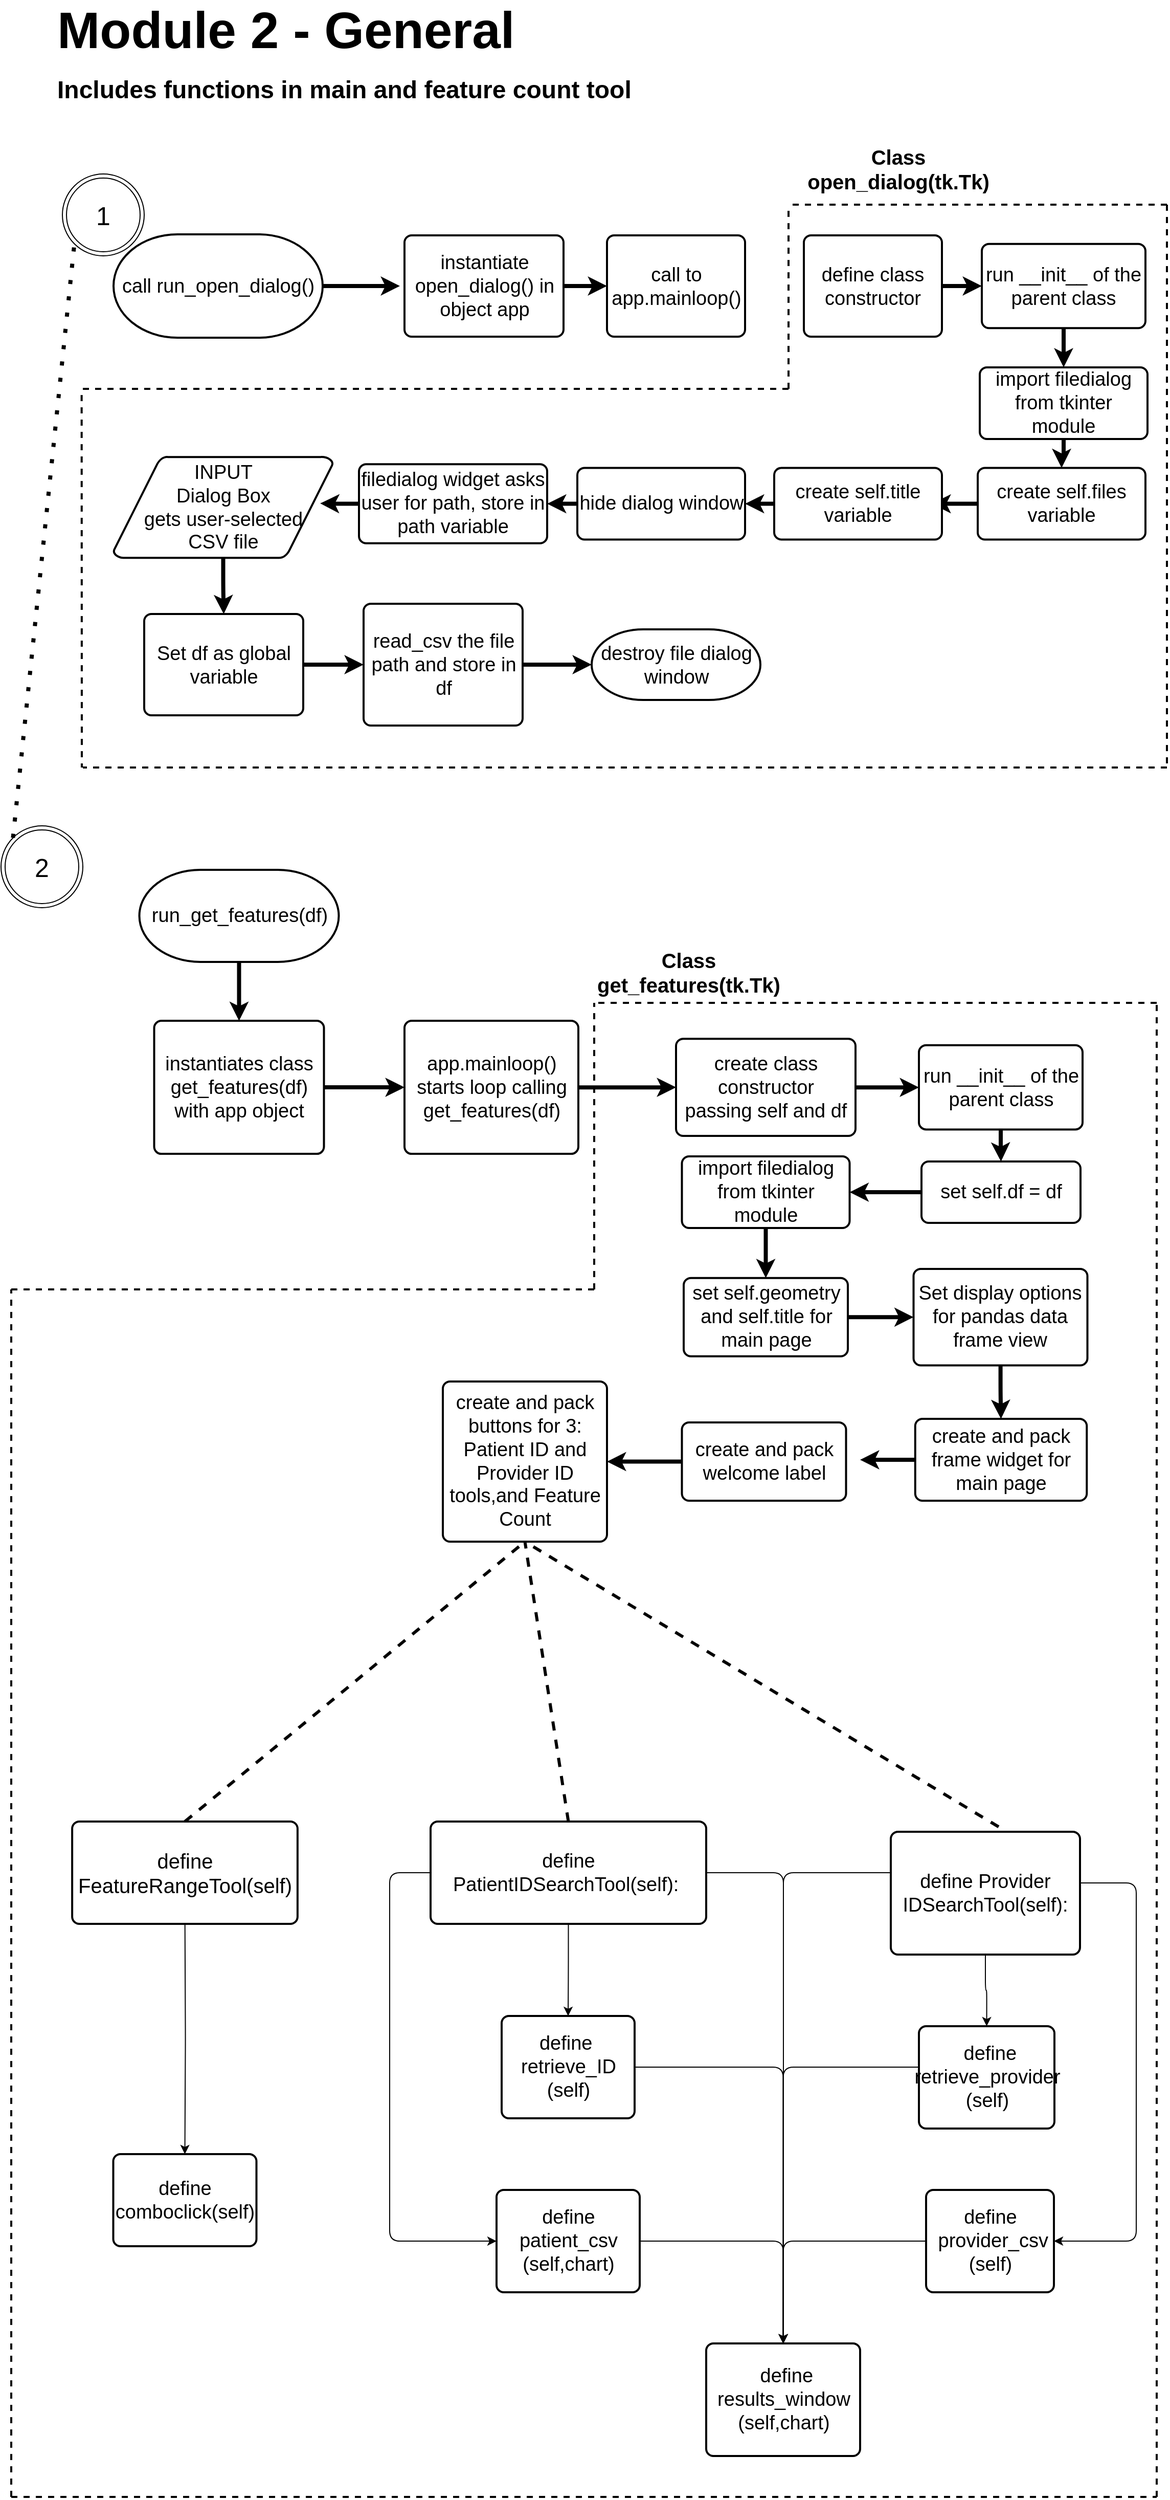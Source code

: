 <mxfile version="13.7.7" type="github">
  <diagram id="6a731a19-8d31-9384-78a2-239565b7b9f0" name="Page-1">
    <mxGraphModel dx="2492" dy="920" grid="1" gridSize="10" guides="1" tooltips="1" connect="1" arrows="1" fold="1" page="1" pageScale="1" pageWidth="1169" pageHeight="827" math="0" shadow="0">
      <root>
        <mxCell id="0" />
        <mxCell id="1" parent="0" />
        <mxCell id="oBGM9gTl_-Td0VagPwam-129" style="edgeStyle=orthogonalEdgeStyle;orthogonalLoop=1;jettySize=auto;html=1;entryX=0;entryY=0.5;entryDx=0;entryDy=0;strokeWidth=4;" edge="1" parent="1" source="2">
          <mxGeometry relative="1" as="geometry">
            <mxPoint x="410" y="299.5" as="targetPoint" />
          </mxGeometry>
        </mxCell>
        <mxCell id="2" value="call run_open_dialog()" style="shape=mxgraph.flowchart.terminator;strokeWidth=2;gradientDirection=north;fontStyle=0;html=1;fontSize=19;rounded=1;" parent="1" vertex="1">
          <mxGeometry x="130" y="249" width="204.5" height="101" as="geometry" />
        </mxCell>
        <mxCell id="oBGM9gTl_-Td0VagPwam-270" style="edgeStyle=orthogonalEdgeStyle;curved=0;rounded=1;sketch=0;orthogonalLoop=1;jettySize=auto;html=1;strokeWidth=4;fontSize=20;" edge="1" parent="1" source="5" target="oBGM9gTl_-Td0VagPwam-269">
          <mxGeometry relative="1" as="geometry" />
        </mxCell>
        <mxCell id="5" value="&lt;div style=&quot;font-size: 19px&quot;&gt;INPUT&lt;br style=&quot;font-size: 19px&quot;&gt;&lt;/div&gt;&lt;div style=&quot;font-size: 19px&quot;&gt;Dialog Box &lt;br&gt;&lt;/div&gt;&lt;div style=&quot;font-size: 19px&quot;&gt;gets user-selected &lt;br&gt;&lt;/div&gt;&lt;div style=&quot;font-size: 19px&quot;&gt;CSV file &lt;/div&gt;" style="shape=mxgraph.flowchart.data;strokeWidth=2;gradientDirection=north;fontStyle=0;html=1;fontSize=19;rounded=1;" parent="1" vertex="1">
          <mxGeometry x="130" y="466.37" width="214.5" height="99" as="geometry" />
        </mxCell>
        <mxCell id="oBGM9gTl_-Td0VagPwam-63" value="destroy file dialog window" style="strokeWidth=2;html=1;shape=mxgraph.flowchart.terminator;whiteSpace=wrap;fontSize=19;rounded=1;" vertex="1" parent="1">
          <mxGeometry x="597.5" y="635" width="165" height="69" as="geometry" />
        </mxCell>
        <mxCell id="oBGM9gTl_-Td0VagPwam-188" style="edgeStyle=orthogonalEdgeStyle;curved=0;rounded=1;sketch=0;orthogonalLoop=1;jettySize=auto;html=1;strokeWidth=4;" edge="1" parent="1" source="oBGM9gTl_-Td0VagPwam-66" target="oBGM9gTl_-Td0VagPwam-67">
          <mxGeometry relative="1" as="geometry" />
        </mxCell>
        <mxCell id="oBGM9gTl_-Td0VagPwam-66" value="run_get_features(df) " style="shape=mxgraph.flowchart.terminator;strokeWidth=2;gradientDirection=north;fontStyle=0;html=1;fontSize=19;rounded=1;" vertex="1" parent="1">
          <mxGeometry x="155.25" y="870" width="195" height="90" as="geometry" />
        </mxCell>
        <mxCell id="oBGM9gTl_-Td0VagPwam-143" style="edgeStyle=orthogonalEdgeStyle;orthogonalLoop=1;jettySize=auto;html=1;strokeWidth=4;" edge="1" parent="1" source="oBGM9gTl_-Td0VagPwam-67" target="oBGM9gTl_-Td0VagPwam-73">
          <mxGeometry relative="1" as="geometry" />
        </mxCell>
        <mxCell id="oBGM9gTl_-Td0VagPwam-67" value="instantiates class get_features(df) with app object " style="whiteSpace=wrap;html=1;absoluteArcSize=1;arcSize=14;strokeWidth=2;fontSize=19;rounded=1;" vertex="1" parent="1">
          <mxGeometry x="169.75" y="1017.56" width="166" height="130" as="geometry" />
        </mxCell>
        <mxCell id="oBGM9gTl_-Td0VagPwam-69" value="1" style="ellipse;shape=doubleEllipse;whiteSpace=wrap;html=1;aspect=fixed;fontSize=25;rounded=1;" vertex="1" parent="1">
          <mxGeometry x="80" y="190" width="80" height="80" as="geometry" />
        </mxCell>
        <mxCell id="oBGM9gTl_-Td0VagPwam-71" value="2" style="ellipse;shape=doubleEllipse;whiteSpace=wrap;html=1;aspect=fixed;fontSize=25;rounded=1;" vertex="1" parent="1">
          <mxGeometry x="20" y="827" width="80" height="80" as="geometry" />
        </mxCell>
        <mxCell id="oBGM9gTl_-Td0VagPwam-91" value="" style="edgeStyle=orthogonalEdgeStyle;orthogonalLoop=1;jettySize=auto;html=1;strokeWidth=4;" edge="1" parent="1" source="oBGM9gTl_-Td0VagPwam-73" target="oBGM9gTl_-Td0VagPwam-74">
          <mxGeometry relative="1" as="geometry" />
        </mxCell>
        <mxCell id="oBGM9gTl_-Td0VagPwam-73" value="&lt;div style=&quot;font-size: 19px;&quot;&gt;app.mainloop() starts loop calling &lt;br style=&quot;font-size: 19px;&quot;&gt;&lt;/div&gt;&lt;div style=&quot;font-size: 19px;&quot;&gt;get_features(df) &lt;br style=&quot;font-size: 19px;&quot;&gt;&lt;/div&gt;" style="whiteSpace=wrap;html=1;absoluteArcSize=1;arcSize=14;strokeWidth=2;fontSize=19;rounded=1;" vertex="1" parent="1">
          <mxGeometry x="414.5" y="1017.56" width="170" height="130" as="geometry" />
        </mxCell>
        <mxCell id="oBGM9gTl_-Td0VagPwam-217" style="edgeStyle=orthogonalEdgeStyle;curved=0;rounded=1;sketch=0;orthogonalLoop=1;jettySize=auto;html=1;strokeWidth=4;fontSize=20;" edge="1" parent="1" source="oBGM9gTl_-Td0VagPwam-74" target="oBGM9gTl_-Td0VagPwam-76">
          <mxGeometry relative="1" as="geometry" />
        </mxCell>
        <mxCell id="oBGM9gTl_-Td0VagPwam-74" value="&lt;div style=&quot;font-size: 19px&quot;&gt;create class constructor&lt;br style=&quot;font-size: 19px&quot;&gt;&lt;/div&gt;passing self and df" style="whiteSpace=wrap;html=1;absoluteArcSize=1;arcSize=14;strokeWidth=2;fontSize=19;rounded=1;" vertex="1" parent="1">
          <mxGeometry x="680" y="1035.13" width="175.5" height="94.87" as="geometry" />
        </mxCell>
        <mxCell id="oBGM9gTl_-Td0VagPwam-218" style="edgeStyle=orthogonalEdgeStyle;curved=0;rounded=1;sketch=0;orthogonalLoop=1;jettySize=auto;html=1;entryX=0.5;entryY=0;entryDx=0;entryDy=0;strokeWidth=4;fontSize=20;" edge="1" parent="1" source="oBGM9gTl_-Td0VagPwam-76" target="oBGM9gTl_-Td0VagPwam-214">
          <mxGeometry relative="1" as="geometry" />
        </mxCell>
        <mxCell id="oBGM9gTl_-Td0VagPwam-76" value="run __init__ of the parent class " style="whiteSpace=wrap;html=1;absoluteArcSize=1;arcSize=14;strokeWidth=2;fontSize=19;rounded=1;" vertex="1" parent="1">
          <mxGeometry x="917.5" y="1041.43" width="160" height="82.26" as="geometry" />
        </mxCell>
        <mxCell id="oBGM9gTl_-Td0VagPwam-235" style="edgeStyle=orthogonalEdgeStyle;curved=0;rounded=1;sketch=0;orthogonalLoop=1;jettySize=auto;html=1;entryX=0.5;entryY=0;entryDx=0;entryDy=0;strokeWidth=4;fontSize=20;" edge="1" parent="1" source="oBGM9gTl_-Td0VagPwam-78" target="oBGM9gTl_-Td0VagPwam-222">
          <mxGeometry relative="1" as="geometry" />
        </mxCell>
        <mxCell id="oBGM9gTl_-Td0VagPwam-78" value="Set display options for pandas data frame view" style="whiteSpace=wrap;html=1;absoluteArcSize=1;arcSize=14;strokeWidth=2;fontSize=19;rounded=1;" vertex="1" parent="1">
          <mxGeometry x="912.25" y="1260" width="170" height="94.25" as="geometry" />
        </mxCell>
        <mxCell id="oBGM9gTl_-Td0VagPwam-152" style="edgeStyle=orthogonalEdgeStyle;orthogonalLoop=1;jettySize=auto;html=1;entryX=1;entryY=0.5;entryDx=0;entryDy=0;" edge="1" parent="1" source="oBGM9gTl_-Td0VagPwam-89" target="oBGM9gTl_-Td0VagPwam-148">
          <mxGeometry relative="1" as="geometry">
            <Array as="points">
              <mxPoint x="1130" y="1860" />
              <mxPoint x="1130" y="2210" />
            </Array>
          </mxGeometry>
        </mxCell>
        <mxCell id="oBGM9gTl_-Td0VagPwam-158" style="edgeStyle=orthogonalEdgeStyle;orthogonalLoop=1;jettySize=auto;html=1;fontSize=24;" edge="1" parent="1" source="oBGM9gTl_-Td0VagPwam-89" target="oBGM9gTl_-Td0VagPwam-145">
          <mxGeometry relative="1" as="geometry">
            <Array as="points">
              <mxPoint x="785" y="1850" />
            </Array>
          </mxGeometry>
        </mxCell>
        <mxCell id="oBGM9gTl_-Td0VagPwam-166" style="edgeStyle=orthogonalEdgeStyle;orthogonalLoop=1;jettySize=auto;html=1;entryX=0.5;entryY=0;entryDx=0;entryDy=0;fontSize=24;" edge="1" parent="1" source="oBGM9gTl_-Td0VagPwam-89" target="oBGM9gTl_-Td0VagPwam-144">
          <mxGeometry relative="1" as="geometry" />
        </mxCell>
        <mxCell id="oBGM9gTl_-Td0VagPwam-89" value="define Provider IDSearchTool(self):" style="whiteSpace=wrap;html=1;absoluteArcSize=1;arcSize=14;strokeWidth=2;fontFamily=Helvetica;fontSize=19;rounded=1;" vertex="1" parent="1">
          <mxGeometry x="890" y="1810" width="185" height="120" as="geometry" />
        </mxCell>
        <mxCell id="oBGM9gTl_-Td0VagPwam-157" style="edgeStyle=orthogonalEdgeStyle;orthogonalLoop=1;jettySize=auto;html=1;fontSize=24;" edge="1" parent="1" source="oBGM9gTl_-Td0VagPwam-98" target="oBGM9gTl_-Td0VagPwam-145">
          <mxGeometry relative="1" as="geometry">
            <mxPoint x="790" y="1750" as="targetPoint" />
            <Array as="points">
              <mxPoint x="785" y="1850" />
            </Array>
          </mxGeometry>
        </mxCell>
        <mxCell id="oBGM9gTl_-Td0VagPwam-163" style="edgeStyle=orthogonalEdgeStyle;orthogonalLoop=1;jettySize=auto;html=1;entryX=0;entryY=0.5;entryDx=0;entryDy=0;fontSize=24;" edge="1" parent="1" source="oBGM9gTl_-Td0VagPwam-98" target="oBGM9gTl_-Td0VagPwam-147">
          <mxGeometry relative="1" as="geometry">
            <Array as="points">
              <mxPoint x="400" y="1850" />
              <mxPoint x="400" y="2210" />
            </Array>
          </mxGeometry>
        </mxCell>
        <mxCell id="oBGM9gTl_-Td0VagPwam-167" style="edgeStyle=orthogonalEdgeStyle;orthogonalLoop=1;jettySize=auto;html=1;entryX=0.5;entryY=0;entryDx=0;entryDy=0;fontSize=24;" edge="1" parent="1" source="oBGM9gTl_-Td0VagPwam-98" target="oBGM9gTl_-Td0VagPwam-142">
          <mxGeometry relative="1" as="geometry" />
        </mxCell>
        <mxCell id="oBGM9gTl_-Td0VagPwam-98" value="define PatientIDSearchTool(self):&amp;nbsp; " style="whiteSpace=wrap;html=1;absoluteArcSize=1;arcSize=14;strokeWidth=2;fontFamily=Helvetica;fontSize=19;rounded=1;" vertex="1" parent="1">
          <mxGeometry x="440" y="1800" width="269.5" height="100" as="geometry" />
        </mxCell>
        <mxCell id="oBGM9gTl_-Td0VagPwam-169" style="edgeStyle=orthogonalEdgeStyle;orthogonalLoop=1;jettySize=auto;html=1;entryX=0.5;entryY=0;entryDx=0;entryDy=0;fontSize=24;" edge="1" parent="1" target="oBGM9gTl_-Td0VagPwam-168">
          <mxGeometry relative="1" as="geometry">
            <mxPoint x="199.833" y="1900" as="sourcePoint" />
          </mxGeometry>
        </mxCell>
        <mxCell id="oBGM9gTl_-Td0VagPwam-102" value="" style="endArrow=none;dashed=1;html=1;exitX=0.5;exitY=0;exitDx=0;exitDy=0;entryX=0.5;entryY=1;entryDx=0;entryDy=0;strokeWidth=3;" edge="1" parent="1" target="oBGM9gTl_-Td0VagPwam-231">
          <mxGeometry width="50" height="50" relative="1" as="geometry">
            <mxPoint x="199.75" y="1800" as="sourcePoint" />
            <mxPoint x="277.75" y="1526.5" as="targetPoint" />
          </mxGeometry>
        </mxCell>
        <mxCell id="oBGM9gTl_-Td0VagPwam-103" value="" style="endArrow=none;dashed=1;html=1;entryX=0.5;entryY=1;entryDx=0;entryDy=0;exitX=0.5;exitY=0;exitDx=0;exitDy=0;strokeWidth=3;" edge="1" parent="1" source="oBGM9gTl_-Td0VagPwam-98" target="oBGM9gTl_-Td0VagPwam-231">
          <mxGeometry width="50" height="50" relative="1" as="geometry">
            <mxPoint x="570" y="1696" as="sourcePoint" />
            <mxPoint x="277.75" y="1526.5" as="targetPoint" />
          </mxGeometry>
        </mxCell>
        <mxCell id="oBGM9gTl_-Td0VagPwam-105" value="" style="endArrow=none;dashed=1;html=1;exitX=0.57;exitY=-0.04;exitDx=0;exitDy=0;exitPerimeter=0;entryX=0.5;entryY=1;entryDx=0;entryDy=0;strokeWidth=3;" edge="1" parent="1" source="oBGM9gTl_-Td0VagPwam-89" target="oBGM9gTl_-Td0VagPwam-231">
          <mxGeometry width="50" height="50" relative="1" as="geometry">
            <mxPoint x="930" y="1690" as="sourcePoint" />
            <mxPoint x="277.75" y="1526.5" as="targetPoint" />
          </mxGeometry>
        </mxCell>
        <mxCell id="oBGM9gTl_-Td0VagPwam-272" style="edgeStyle=orthogonalEdgeStyle;curved=0;rounded=1;sketch=0;orthogonalLoop=1;jettySize=auto;html=1;entryX=0;entryY=0.5;entryDx=0;entryDy=0;entryPerimeter=0;strokeWidth=4;fontSize=20;" edge="1" parent="1" source="oBGM9gTl_-Td0VagPwam-121" target="oBGM9gTl_-Td0VagPwam-63">
          <mxGeometry relative="1" as="geometry" />
        </mxCell>
        <mxCell id="oBGM9gTl_-Td0VagPwam-121" value="read_csv the file path and store in df" style="whiteSpace=wrap;html=1;absoluteArcSize=1;arcSize=14;strokeWidth=2;fontSize=19;rounded=1;" vertex="1" parent="1">
          <mxGeometry x="374.5" y="610" width="155.5" height="119" as="geometry" />
        </mxCell>
        <mxCell id="oBGM9gTl_-Td0VagPwam-160" style="edgeStyle=orthogonalEdgeStyle;orthogonalLoop=1;jettySize=auto;html=1;entryX=0.5;entryY=0;entryDx=0;entryDy=0;fontSize=24;" edge="1" parent="1" source="oBGM9gTl_-Td0VagPwam-142" target="oBGM9gTl_-Td0VagPwam-145">
          <mxGeometry relative="1" as="geometry" />
        </mxCell>
        <mxCell id="oBGM9gTl_-Td0VagPwam-142" value="&lt;div&gt;define&amp;nbsp; retrieve_ID&lt;/div&gt;&lt;div&gt;(self)&lt;/div&gt;" style="whiteSpace=wrap;html=1;absoluteArcSize=1;arcSize=14;strokeWidth=2;fontFamily=Helvetica;fontSize=19;rounded=1;" vertex="1" parent="1">
          <mxGeometry x="509.5" y="1990" width="130" height="100" as="geometry" />
        </mxCell>
        <mxCell id="oBGM9gTl_-Td0VagPwam-159" style="edgeStyle=orthogonalEdgeStyle;orthogonalLoop=1;jettySize=auto;html=1;entryX=0.5;entryY=0;entryDx=0;entryDy=0;fontSize=24;" edge="1" parent="1" source="oBGM9gTl_-Td0VagPwam-144" target="oBGM9gTl_-Td0VagPwam-145">
          <mxGeometry relative="1" as="geometry">
            <Array as="points">
              <mxPoint x="983" y="2040" />
              <mxPoint x="785" y="2040" />
            </Array>
          </mxGeometry>
        </mxCell>
        <mxCell id="oBGM9gTl_-Td0VagPwam-144" value="&lt;div&gt;&amp;nbsp;define retrieve_provider&lt;/div&gt;&lt;div&gt;(self)&lt;/div&gt;" style="whiteSpace=wrap;html=1;absoluteArcSize=1;arcSize=14;strokeWidth=2;fontFamily=Helvetica;fontSize=19;rounded=1;" vertex="1" parent="1">
          <mxGeometry x="917.5" y="2000" width="132.5" height="100" as="geometry" />
        </mxCell>
        <mxCell id="oBGM9gTl_-Td0VagPwam-145" value="&lt;div&gt;&amp;nbsp;define results_window&lt;/div&gt;&lt;div&gt;(self,chart)&lt;/div&gt;" style="whiteSpace=wrap;html=1;absoluteArcSize=1;arcSize=14;strokeWidth=2;fontFamily=Helvetica;fontSize=19;rounded=1;" vertex="1" parent="1">
          <mxGeometry x="709.5" y="2310" width="150.5" height="110" as="geometry" />
        </mxCell>
        <mxCell id="oBGM9gTl_-Td0VagPwam-161" style="edgeStyle=orthogonalEdgeStyle;orthogonalLoop=1;jettySize=auto;html=1;entryX=0.5;entryY=0;entryDx=0;entryDy=0;fontSize=24;" edge="1" parent="1" source="oBGM9gTl_-Td0VagPwam-147" target="oBGM9gTl_-Td0VagPwam-145">
          <mxGeometry relative="1" as="geometry" />
        </mxCell>
        <mxCell id="oBGM9gTl_-Td0VagPwam-147" value="&lt;div&gt;define patient_csv&lt;/div&gt;&lt;div&gt;(self,chart)&lt;/div&gt;" style="whiteSpace=wrap;html=1;absoluteArcSize=1;arcSize=14;strokeWidth=2;fontFamily=Helvetica;fontSize=19;rounded=1;" vertex="1" parent="1">
          <mxGeometry x="504.5" y="2160" width="140" height="100" as="geometry" />
        </mxCell>
        <mxCell id="oBGM9gTl_-Td0VagPwam-162" style="edgeStyle=orthogonalEdgeStyle;orthogonalLoop=1;jettySize=auto;html=1;entryX=0.5;entryY=0;entryDx=0;entryDy=0;fontSize=24;" edge="1" parent="1" source="oBGM9gTl_-Td0VagPwam-148" target="oBGM9gTl_-Td0VagPwam-145">
          <mxGeometry relative="1" as="geometry">
            <Array as="points">
              <mxPoint x="785" y="2210" />
            </Array>
          </mxGeometry>
        </mxCell>
        <mxCell id="oBGM9gTl_-Td0VagPwam-148" value="define&lt;br&gt;&lt;div&gt;&amp;nbsp;provider_csv&lt;/div&gt;&lt;div&gt;(self)&lt;/div&gt;" style="whiteSpace=wrap;html=1;absoluteArcSize=1;arcSize=14;strokeWidth=2;fontFamily=Helvetica;fontSize=19;rounded=1;" vertex="1" parent="1">
          <mxGeometry x="924.5" y="2160" width="125" height="100" as="geometry" />
        </mxCell>
        <mxCell id="oBGM9gTl_-Td0VagPwam-168" value="&lt;div&gt;define&lt;/div&gt;&lt;div&gt;comboclick(self)&lt;/div&gt;" style="whiteSpace=wrap;html=1;absoluteArcSize=1;arcSize=14;strokeWidth=2;fontFamily=Helvetica;fontSize=19;rounded=1;" vertex="1" parent="1">
          <mxGeometry x="129.75" y="2125" width="140" height="90" as="geometry" />
        </mxCell>
        <mxCell id="oBGM9gTl_-Td0VagPwam-181" value="&lt;font style=&quot;font-size: 50px&quot;&gt;&lt;b&gt;&lt;font style=&quot;font-size: 50px&quot;&gt;Module 2&lt;/font&gt; - General &lt;br&gt;&lt;/b&gt;&lt;/font&gt;&lt;div style=&quot;font-size: 39px&quot;&gt;&lt;font style=&quot;font-size: 24px&quot;&gt;&lt;b&gt;Includes functions in main and feature count tool&lt;br&gt;&lt;/b&gt;&lt;/font&gt;&lt;/div&gt;" style="text;html=1;strokeColor=none;fillColor=none;spacing=5;spacingTop=-20;whiteSpace=wrap;overflow=hidden;fontFamily=Helvetica;fontSize=25;rounded=1;arcSize=50;" vertex="1" parent="1">
          <mxGeometry x="70" y="30" width="580" height="140" as="geometry" />
        </mxCell>
        <mxCell id="oBGM9gTl_-Td0VagPwam-187" value="" style="endArrow=none;dashed=1;html=1;dashPattern=1 3;strokeWidth=4;entryX=0;entryY=1;entryDx=0;entryDy=0;exitX=0;exitY=0;exitDx=0;exitDy=0;" edge="1" parent="1" source="oBGM9gTl_-Td0VagPwam-71" target="oBGM9gTl_-Td0VagPwam-69">
          <mxGeometry width="50" height="50" relative="1" as="geometry">
            <mxPoint x="20" y="740" as="sourcePoint" />
            <mxPoint x="70" y="690" as="targetPoint" />
          </mxGeometry>
        </mxCell>
        <mxCell id="oBGM9gTl_-Td0VagPwam-195" value="" style="endArrow=none;html=1;dashed=1;strokeWidth=2;" edge="1" parent="1">
          <mxGeometry width="50" height="50" relative="1" as="geometry">
            <mxPoint x="1150" y="1000" as="sourcePoint" />
            <mxPoint x="600" y="1000" as="targetPoint" />
          </mxGeometry>
        </mxCell>
        <mxCell id="oBGM9gTl_-Td0VagPwam-196" value="" style="endArrow=none;html=1;dashed=1;strokeWidth=2;" edge="1" parent="1">
          <mxGeometry width="50" height="50" relative="1" as="geometry">
            <mxPoint x="600" y="1280" as="sourcePoint" />
            <mxPoint x="600" y="1000" as="targetPoint" />
          </mxGeometry>
        </mxCell>
        <mxCell id="oBGM9gTl_-Td0VagPwam-197" value="" style="endArrow=none;html=1;dashed=1;strokeWidth=2;" edge="1" parent="1">
          <mxGeometry width="50" height="50" relative="1" as="geometry">
            <mxPoint x="30" y="1280" as="sourcePoint" />
            <mxPoint x="600" y="1280" as="targetPoint" />
          </mxGeometry>
        </mxCell>
        <mxCell id="oBGM9gTl_-Td0VagPwam-198" value="" style="endArrow=none;html=1;dashed=1;strokeWidth=2;" edge="1" parent="1">
          <mxGeometry width="50" height="50" relative="1" as="geometry">
            <mxPoint x="30" y="2460" as="sourcePoint" />
            <mxPoint x="30" y="1280" as="targetPoint" />
          </mxGeometry>
        </mxCell>
        <mxCell id="oBGM9gTl_-Td0VagPwam-199" value="" style="endArrow=none;html=1;rounded=1;dashed=1;strokeWidth=2;" edge="1" parent="1">
          <mxGeometry width="50" height="50" relative="1" as="geometry">
            <mxPoint x="30" y="2460" as="sourcePoint" />
            <mxPoint x="1150" y="2460" as="targetPoint" />
          </mxGeometry>
        </mxCell>
        <mxCell id="oBGM9gTl_-Td0VagPwam-200" value="" style="endArrow=none;html=1;rounded=1;dashed=1;strokeWidth=2;" edge="1" parent="1">
          <mxGeometry width="50" height="50" relative="1" as="geometry">
            <mxPoint x="1150" y="2460" as="sourcePoint" />
            <mxPoint x="1150" y="1000" as="targetPoint" />
          </mxGeometry>
        </mxCell>
        <mxCell id="oBGM9gTl_-Td0VagPwam-202" value="Class get_features(tk.Tk)" style="text;html=1;strokeColor=none;fillColor=none;align=center;verticalAlign=middle;whiteSpace=wrap;rounded=0;sketch=0;fontSize=20;fontStyle=1;" vertex="1" parent="1">
          <mxGeometry x="635" y="960" width="115" height="20" as="geometry" />
        </mxCell>
        <mxCell id="oBGM9gTl_-Td0VagPwam-203" value="" style="endArrow=none;html=1;strokeWidth=2;fontSize=17;dashed=1;" edge="1" parent="1">
          <mxGeometry width="50" height="50" relative="1" as="geometry">
            <mxPoint x="790" y="400" as="sourcePoint" />
            <mxPoint x="790" y="220" as="targetPoint" />
          </mxGeometry>
        </mxCell>
        <mxCell id="oBGM9gTl_-Td0VagPwam-204" value="" style="endArrow=none;html=1;dashed=1;strokeWidth=2;fontSize=17;" edge="1" parent="1">
          <mxGeometry width="50" height="50" relative="1" as="geometry">
            <mxPoint x="1160" y="220" as="sourcePoint" />
            <mxPoint x="790" y="220" as="targetPoint" />
          </mxGeometry>
        </mxCell>
        <mxCell id="oBGM9gTl_-Td0VagPwam-205" value="" style="endArrow=none;html=1;dashed=1;strokeWidth=2;fontSize=17;" edge="1" parent="1">
          <mxGeometry width="50" height="50" relative="1" as="geometry">
            <mxPoint x="1160" y="770" as="sourcePoint" />
            <mxPoint x="100" y="770" as="targetPoint" />
          </mxGeometry>
        </mxCell>
        <mxCell id="oBGM9gTl_-Td0VagPwam-206" value="" style="endArrow=none;html=1;dashed=1;strokeWidth=2;fontSize=17;" edge="1" parent="1">
          <mxGeometry width="50" height="50" relative="1" as="geometry">
            <mxPoint x="98.82" y="406" as="sourcePoint" />
            <mxPoint x="99" y="770" as="targetPoint" />
          </mxGeometry>
        </mxCell>
        <mxCell id="oBGM9gTl_-Td0VagPwam-207" value="" style="endArrow=none;html=1;dashed=1;strokeWidth=2;fontSize=17;" edge="1" parent="1">
          <mxGeometry width="50" height="50" relative="1" as="geometry">
            <mxPoint x="790" y="400" as="sourcePoint" />
            <mxPoint x="94.5" y="400" as="targetPoint" />
          </mxGeometry>
        </mxCell>
        <mxCell id="oBGM9gTl_-Td0VagPwam-208" value="" style="endArrow=none;html=1;dashed=1;strokeWidth=2;fontSize=17;" edge="1" parent="1">
          <mxGeometry width="50" height="50" relative="1" as="geometry">
            <mxPoint x="1160" y="220" as="sourcePoint" />
            <mxPoint x="1160" y="770" as="targetPoint" />
          </mxGeometry>
        </mxCell>
        <mxCell id="oBGM9gTl_-Td0VagPwam-210" value="Class open_dialog(tk.Tk)" style="text;html=1;strokeColor=none;fillColor=none;align=center;verticalAlign=middle;whiteSpace=wrap;rounded=0;sketch=0;fontSize=20;fontStyle=1;strokeWidth=7;" vertex="1" parent="1">
          <mxGeometry x="840" y="170" width="115" height="30" as="geometry" />
        </mxCell>
        <mxCell id="oBGM9gTl_-Td0VagPwam-219" style="edgeStyle=orthogonalEdgeStyle;curved=0;rounded=1;sketch=0;orthogonalLoop=1;jettySize=auto;html=1;entryX=1;entryY=0.5;entryDx=0;entryDy=0;strokeWidth=4;fontSize=20;" edge="1" parent="1" source="oBGM9gTl_-Td0VagPwam-214" target="oBGM9gTl_-Td0VagPwam-216">
          <mxGeometry relative="1" as="geometry" />
        </mxCell>
        <mxCell id="oBGM9gTl_-Td0VagPwam-214" value="set self.df = df" style="whiteSpace=wrap;html=1;absoluteArcSize=1;arcSize=14;strokeWidth=2;fontSize=19;rounded=1;" vertex="1" parent="1">
          <mxGeometry x="920" y="1155" width="155.5" height="60" as="geometry" />
        </mxCell>
        <mxCell id="oBGM9gTl_-Td0VagPwam-230" style="edgeStyle=orthogonalEdgeStyle;curved=0;rounded=1;sketch=0;orthogonalLoop=1;jettySize=auto;html=1;entryX=0;entryY=0.5;entryDx=0;entryDy=0;strokeWidth=4;fontSize=20;" edge="1" parent="1" source="oBGM9gTl_-Td0VagPwam-215" target="oBGM9gTl_-Td0VagPwam-78">
          <mxGeometry relative="1" as="geometry" />
        </mxCell>
        <mxCell id="oBGM9gTl_-Td0VagPwam-215" value="set self.geometry and self.title for main page" style="whiteSpace=wrap;html=1;absoluteArcSize=1;arcSize=14;strokeWidth=2;fontSize=19;rounded=1;" vertex="1" parent="1">
          <mxGeometry x="687.5" y="1268.88" width="160.5" height="76.5" as="geometry" />
        </mxCell>
        <mxCell id="oBGM9gTl_-Td0VagPwam-221" style="edgeStyle=orthogonalEdgeStyle;curved=0;rounded=1;sketch=0;orthogonalLoop=1;jettySize=auto;html=1;entryX=0.5;entryY=0;entryDx=0;entryDy=0;strokeWidth=4;fontSize=20;" edge="1" parent="1" source="oBGM9gTl_-Td0VagPwam-216" target="oBGM9gTl_-Td0VagPwam-215">
          <mxGeometry relative="1" as="geometry" />
        </mxCell>
        <mxCell id="oBGM9gTl_-Td0VagPwam-216" value="import filedialog from tkinter module" style="whiteSpace=wrap;html=1;absoluteArcSize=1;arcSize=14;strokeWidth=2;fontSize=19;rounded=1;" vertex="1" parent="1">
          <mxGeometry x="685.75" y="1150" width="164" height="70" as="geometry" />
        </mxCell>
        <mxCell id="oBGM9gTl_-Td0VagPwam-236" style="edgeStyle=orthogonalEdgeStyle;curved=0;rounded=1;sketch=0;orthogonalLoop=1;jettySize=auto;html=1;strokeWidth=4;fontSize=20;" edge="1" parent="1" source="oBGM9gTl_-Td0VagPwam-222">
          <mxGeometry relative="1" as="geometry">
            <mxPoint x="860" y="1446.5" as="targetPoint" />
          </mxGeometry>
        </mxCell>
        <mxCell id="oBGM9gTl_-Td0VagPwam-222" value="&lt;div&gt;&lt;br&gt;&lt;/div&gt;&lt;div&gt;create and pack frame widget for main page&lt;/div&gt;&lt;div&gt;&lt;br&gt;&lt;/div&gt;" style="whiteSpace=wrap;html=1;absoluteArcSize=1;arcSize=14;strokeWidth=2;fontSize=19;rounded=1;" vertex="1" parent="1">
          <mxGeometry x="913.88" y="1406.5" width="167.75" height="80" as="geometry" />
        </mxCell>
        <mxCell id="oBGM9gTl_-Td0VagPwam-237" style="edgeStyle=orthogonalEdgeStyle;curved=0;rounded=1;sketch=0;orthogonalLoop=1;jettySize=auto;html=1;entryX=1;entryY=0.5;entryDx=0;entryDy=0;strokeWidth=4;fontSize=20;" edge="1" parent="1" source="oBGM9gTl_-Td0VagPwam-225" target="oBGM9gTl_-Td0VagPwam-231">
          <mxGeometry relative="1" as="geometry" />
        </mxCell>
        <mxCell id="oBGM9gTl_-Td0VagPwam-225" value="&lt;div&gt;&lt;br&gt;&lt;/div&gt;&lt;div&gt;create and pack welcome label&lt;br&gt;&lt;/div&gt;&lt;div&gt;&lt;br&gt;&lt;/div&gt;" style="whiteSpace=wrap;html=1;absoluteArcSize=1;arcSize=14;strokeWidth=2;fontSize=19;rounded=1;" vertex="1" parent="1">
          <mxGeometry x="685.75" y="1410" width="160.5" height="76.5" as="geometry" />
        </mxCell>
        <mxCell id="oBGM9gTl_-Td0VagPwam-231" value="create and pack buttons for 3: Patient ID and Provider ID tools,and Feature Count " style="whiteSpace=wrap;html=1;absoluteArcSize=1;arcSize=14;strokeWidth=2;fontSize=19;rounded=1;" vertex="1" parent="1">
          <mxGeometry x="452" y="1370" width="160.5" height="156.5" as="geometry" />
        </mxCell>
        <mxCell id="oBGM9gTl_-Td0VagPwam-240" value="&lt;div&gt;define&lt;br&gt;&lt;/div&gt;&lt;div&gt;FeatureRangeTool(self)&lt;/div&gt;" style="rounded=1;whiteSpace=wrap;html=1;absoluteArcSize=1;arcSize=14;strokeWidth=2;sketch=0;fontSize=20;" vertex="1" parent="1">
          <mxGeometry x="89.56" y="1800" width="220.38" height="100" as="geometry" />
        </mxCell>
        <mxCell id="oBGM9gTl_-Td0VagPwam-244" style="edgeStyle=orthogonalEdgeStyle;curved=0;rounded=1;sketch=0;orthogonalLoop=1;jettySize=auto;html=1;strokeWidth=4;fontSize=20;" edge="1" parent="1" source="oBGM9gTl_-Td0VagPwam-241" target="oBGM9gTl_-Td0VagPwam-242">
          <mxGeometry relative="1" as="geometry" />
        </mxCell>
        <mxCell id="oBGM9gTl_-Td0VagPwam-241" value="instantiate open_dialog() in object app" style="whiteSpace=wrap;html=1;absoluteArcSize=1;arcSize=14;strokeWidth=2;fontSize=19;rounded=1;" vertex="1" parent="1">
          <mxGeometry x="414.5" y="250" width="155.5" height="99" as="geometry" />
        </mxCell>
        <mxCell id="oBGM9gTl_-Td0VagPwam-242" value="call to app.mainloop()" style="whiteSpace=wrap;html=1;absoluteArcSize=1;arcSize=14;strokeWidth=2;fontSize=19;rounded=1;" vertex="1" parent="1">
          <mxGeometry x="612.5" y="250" width="135" height="99" as="geometry" />
        </mxCell>
        <mxCell id="oBGM9gTl_-Td0VagPwam-252" style="edgeStyle=orthogonalEdgeStyle;curved=0;rounded=1;sketch=0;orthogonalLoop=1;jettySize=auto;html=1;entryX=0;entryY=0.5;entryDx=0;entryDy=0;strokeWidth=4;fontSize=20;" edge="1" parent="1" source="oBGM9gTl_-Td0VagPwam-249" target="oBGM9gTl_-Td0VagPwam-251">
          <mxGeometry relative="1" as="geometry" />
        </mxCell>
        <mxCell id="oBGM9gTl_-Td0VagPwam-249" value="define class constructor " style="whiteSpace=wrap;html=1;absoluteArcSize=1;arcSize=14;strokeWidth=2;fontSize=19;rounded=1;" vertex="1" parent="1">
          <mxGeometry x="805" y="250" width="135" height="99" as="geometry" />
        </mxCell>
        <mxCell id="oBGM9gTl_-Td0VagPwam-257" style="edgeStyle=orthogonalEdgeStyle;curved=0;rounded=1;sketch=0;orthogonalLoop=1;jettySize=auto;html=1;entryX=0.5;entryY=0;entryDx=0;entryDy=0;strokeWidth=4;fontSize=20;" edge="1" parent="1" source="oBGM9gTl_-Td0VagPwam-251" target="oBGM9gTl_-Td0VagPwam-255">
          <mxGeometry relative="1" as="geometry" />
        </mxCell>
        <mxCell id="oBGM9gTl_-Td0VagPwam-251" value="run __init__ of the parent class " style="whiteSpace=wrap;html=1;absoluteArcSize=1;arcSize=14;strokeWidth=2;fontSize=19;rounded=1;" vertex="1" parent="1">
          <mxGeometry x="979" y="258.37" width="160" height="82.26" as="geometry" />
        </mxCell>
        <mxCell id="oBGM9gTl_-Td0VagPwam-263" value="" style="edgeStyle=orthogonalEdgeStyle;curved=0;rounded=1;sketch=0;orthogonalLoop=1;jettySize=auto;html=1;strokeWidth=4;fontSize=20;" edge="1" parent="1" source="oBGM9gTl_-Td0VagPwam-255" target="oBGM9gTl_-Td0VagPwam-259">
          <mxGeometry relative="1" as="geometry" />
        </mxCell>
        <mxCell id="oBGM9gTl_-Td0VagPwam-255" value="import filedialog from tkinter module" style="whiteSpace=wrap;html=1;absoluteArcSize=1;arcSize=14;strokeWidth=2;fontSize=19;rounded=1;" vertex="1" parent="1">
          <mxGeometry x="977" y="379" width="164" height="70" as="geometry" />
        </mxCell>
        <mxCell id="oBGM9gTl_-Td0VagPwam-264" style="edgeStyle=orthogonalEdgeStyle;curved=0;rounded=1;sketch=0;orthogonalLoop=1;jettySize=auto;html=1;entryX=0.939;entryY=0.5;entryDx=0;entryDy=0;entryPerimeter=0;strokeWidth=4;fontSize=20;" edge="1" parent="1" source="oBGM9gTl_-Td0VagPwam-259" target="oBGM9gTl_-Td0VagPwam-260">
          <mxGeometry relative="1" as="geometry" />
        </mxCell>
        <mxCell id="oBGM9gTl_-Td0VagPwam-259" value="create self.files variable " style="whiteSpace=wrap;html=1;absoluteArcSize=1;arcSize=14;strokeWidth=2;fontSize=19;rounded=1;" vertex="1" parent="1">
          <mxGeometry x="975" y="477.25" width="164" height="70" as="geometry" />
        </mxCell>
        <mxCell id="oBGM9gTl_-Td0VagPwam-265" style="edgeStyle=orthogonalEdgeStyle;curved=0;rounded=1;sketch=0;orthogonalLoop=1;jettySize=auto;html=1;entryX=1;entryY=0.5;entryDx=0;entryDy=0;strokeWidth=4;fontSize=20;" edge="1" parent="1" source="oBGM9gTl_-Td0VagPwam-260" target="oBGM9gTl_-Td0VagPwam-261">
          <mxGeometry relative="1" as="geometry" />
        </mxCell>
        <mxCell id="oBGM9gTl_-Td0VagPwam-260" value="create self.title variable " style="whiteSpace=wrap;html=1;absoluteArcSize=1;arcSize=14;strokeWidth=2;fontSize=19;rounded=1;" vertex="1" parent="1">
          <mxGeometry x="776" y="477.25" width="164" height="70" as="geometry" />
        </mxCell>
        <mxCell id="oBGM9gTl_-Td0VagPwam-266" style="edgeStyle=orthogonalEdgeStyle;curved=0;rounded=1;sketch=0;orthogonalLoop=1;jettySize=auto;html=1;entryX=1;entryY=0.5;entryDx=0;entryDy=0;strokeWidth=4;fontSize=20;" edge="1" parent="1" source="oBGM9gTl_-Td0VagPwam-261" target="oBGM9gTl_-Td0VagPwam-262">
          <mxGeometry relative="1" as="geometry" />
        </mxCell>
        <mxCell id="oBGM9gTl_-Td0VagPwam-261" value="hide dialog window " style="whiteSpace=wrap;html=1;absoluteArcSize=1;arcSize=14;strokeWidth=2;fontSize=19;rounded=1;" vertex="1" parent="1">
          <mxGeometry x="583.5" y="477.25" width="164" height="70" as="geometry" />
        </mxCell>
        <mxCell id="oBGM9gTl_-Td0VagPwam-267" style="edgeStyle=orthogonalEdgeStyle;curved=0;rounded=1;sketch=0;orthogonalLoop=1;jettySize=auto;html=1;entryX=0.942;entryY=0.46;entryDx=0;entryDy=0;entryPerimeter=0;strokeWidth=4;fontSize=20;" edge="1" parent="1" source="oBGM9gTl_-Td0VagPwam-262" target="5">
          <mxGeometry relative="1" as="geometry" />
        </mxCell>
        <mxCell id="oBGM9gTl_-Td0VagPwam-262" value="filedialog widget asks user for path, store in path variable" style="whiteSpace=wrap;html=1;absoluteArcSize=1;arcSize=14;strokeWidth=2;fontSize=19;rounded=1;" vertex="1" parent="1">
          <mxGeometry x="370" y="473.63" width="184" height="77.25" as="geometry" />
        </mxCell>
        <mxCell id="oBGM9gTl_-Td0VagPwam-271" style="edgeStyle=orthogonalEdgeStyle;curved=0;rounded=1;sketch=0;orthogonalLoop=1;jettySize=auto;html=1;entryX=0;entryY=0.5;entryDx=0;entryDy=0;strokeWidth=4;fontSize=20;" edge="1" parent="1" source="oBGM9gTl_-Td0VagPwam-269" target="oBGM9gTl_-Td0VagPwam-121">
          <mxGeometry relative="1" as="geometry" />
        </mxCell>
        <mxCell id="oBGM9gTl_-Td0VagPwam-269" value="Set df as global variable " style="whiteSpace=wrap;html=1;absoluteArcSize=1;arcSize=14;strokeWidth=2;fontSize=19;rounded=1;" vertex="1" parent="1">
          <mxGeometry x="160" y="620" width="155.5" height="99" as="geometry" />
        </mxCell>
      </root>
    </mxGraphModel>
  </diagram>
</mxfile>

